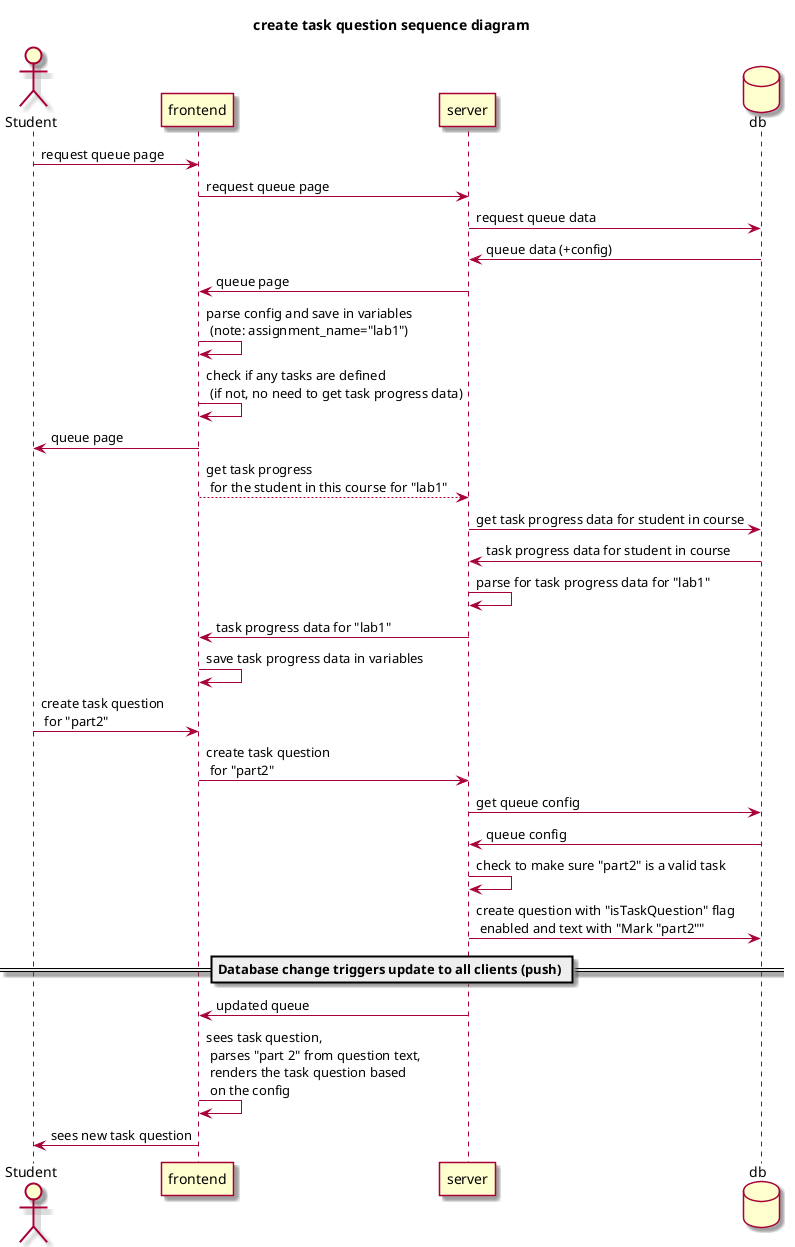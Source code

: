 @startuml

skin rose

title "create task question sequence diagram"

actor User as "Student"
participant frontend
participant server
database db

User -> frontend : request queue page
frontend -> server : request queue page
server -> db : request queue data
server <- db : queue data (+config)
frontend <- server : queue page
frontend -> frontend : parse config and save in variables \n (note: assignment_name="lab1")
frontend -> frontend : check if any tasks are defined \n (if not, no need to get task progress data)
User <- frontend : queue page


frontend --> server : get task progress \n for the student in this course for "lab1"
server -> db : get task progress data for student in course
server <- db : task progress data for student in course
server -> server : parse for task progress data for "lab1"
frontend <- server : task progress data for "lab1"
frontend -> frontend : save task progress data in variables

User -> frontend : create task question\n for "part2"
frontend -> server : create task question\n for "part2"
server -> db : get queue config
server <- db : queue config
server -> server : check to make sure "part2" is a valid task
server -> db : create question with "isTaskQuestion" flag\n enabled and text with "Mark "part2""

== Database change triggers update to all clients (push) ==

frontend <- server : updated queue
frontend -> frontend : sees task question, \n parses "part 2" from question text, \n renders the task question based \n on the config 
User <- frontend : sees new task question

@enduml